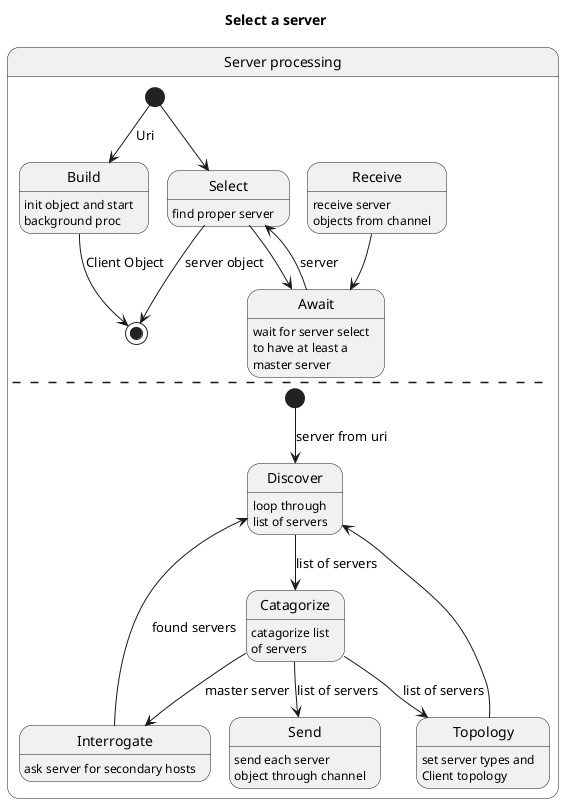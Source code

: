 @startuml

title Select a server

state "Server processing" as SProc {

  [*] --> Build : Uri
  Build --> [*] : Client Object
  Build : init object and start\nbackground proc

  [*] --> Select
  Select --> Await
  Await : wait for server select\nto have at least a\nmaster server
  Await --> Select : server
  Select --> [*] : server object
  Select : find proper server

  Receive : receive server\nobjects from channel
  Receive --> Await

  --

  [*] --> Discover : server from uri
  Discover : loop through\nlist of servers
  Discover --> Catagorize : list of servers

  Catagorize : catagorize list\nof servers
  Catagorize --> Send : list of servers
  Catagorize --> Topology : list of servers
  Catagorize --> Interrogate : master server

  Interrogate : ask server for secondary hosts
  Interrogate --> Discover : found servers

  Send : send each server\nobject through channel

  Topology : set server types and\nClient topology
  Topology --> Discover

}

@enduml
